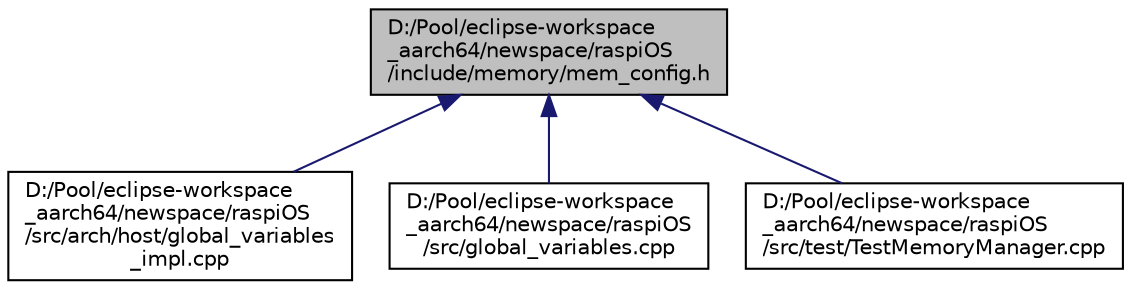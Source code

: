 digraph "D:/Pool/eclipse-workspace_aarch64/newspace/raspiOS/include/memory/mem_config.h"
{
  edge [fontname="Helvetica",fontsize="10",labelfontname="Helvetica",labelfontsize="10"];
  node [fontname="Helvetica",fontsize="10",shape=record];
  Node4 [label="D:/Pool/eclipse-workspace\l_aarch64/newspace/raspiOS\l/include/memory/mem_config.h",height=0.2,width=0.4,color="black", fillcolor="grey75", style="filled", fontcolor="black"];
  Node4 -> Node5 [dir="back",color="midnightblue",fontsize="10",style="solid",fontname="Helvetica"];
  Node5 [label="D:/Pool/eclipse-workspace\l_aarch64/newspace/raspiOS\l/src/arch/host/global_variables\l_impl.cpp",height=0.2,width=0.4,color="black", fillcolor="white", style="filled",URL="$d9/dcc/global__variables__impl_8cpp.html"];
  Node4 -> Node6 [dir="back",color="midnightblue",fontsize="10",style="solid",fontname="Helvetica"];
  Node6 [label="D:/Pool/eclipse-workspace\l_aarch64/newspace/raspiOS\l/src/global_variables.cpp",height=0.2,width=0.4,color="black", fillcolor="white", style="filled",URL="$d9/d90/global__variables_8cpp.html"];
  Node4 -> Node7 [dir="back",color="midnightblue",fontsize="10",style="solid",fontname="Helvetica"];
  Node7 [label="D:/Pool/eclipse-workspace\l_aarch64/newspace/raspiOS\l/src/test/TestMemoryManager.cpp",height=0.2,width=0.4,color="black", fillcolor="white", style="filled",URL="$d8/dfd/_test_memory_manager_8cpp.html"];
}
